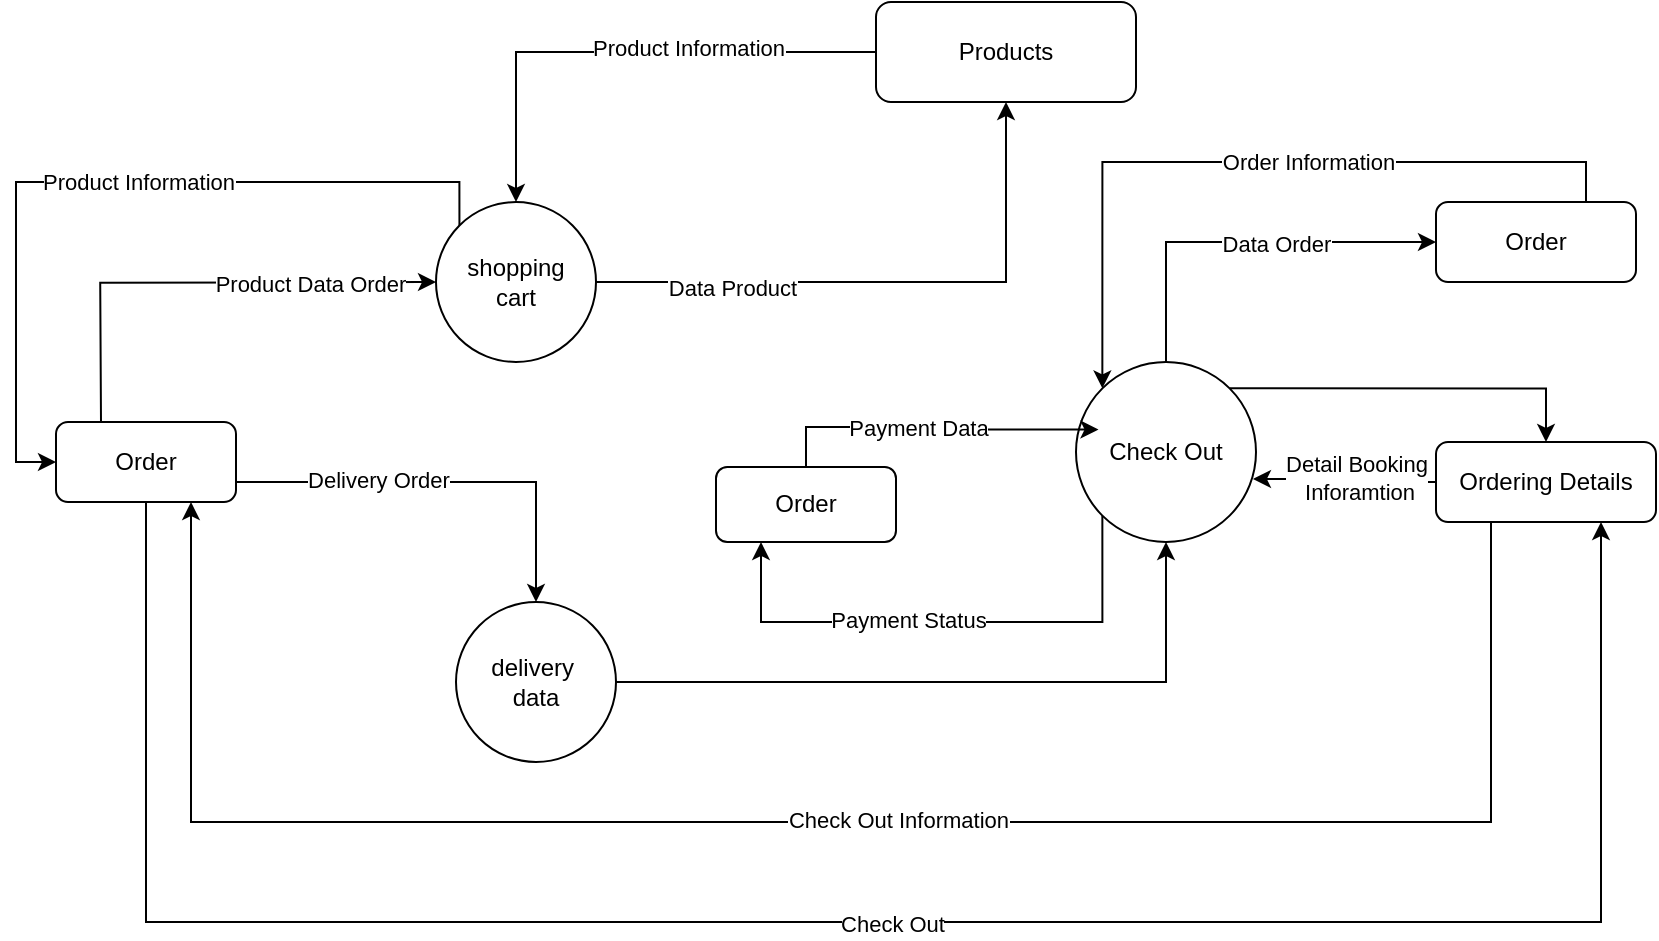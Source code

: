 <mxfile version="22.1.5" type="github">
  <diagram name="Page-1" id="N_7kG34JEE4PK7xXdlOA">
    <mxGraphModel dx="3867" dy="1276" grid="1" gridSize="10" guides="1" tooltips="1" connect="1" arrows="1" fold="1" page="1" pageScale="1" pageWidth="1000" pageHeight="700" math="0" shadow="0">
      <root>
        <mxCell id="0" />
        <mxCell id="1" parent="0" />
        <mxCell id="dGKRtirma01zwXu8ZEKp-13" style="edgeStyle=orthogonalEdgeStyle;rounded=0;orthogonalLoop=1;jettySize=auto;html=1;exitX=1;exitY=0.75;exitDx=0;exitDy=0;" parent="1" source="dGKRtirma01zwXu8ZEKp-1" target="dGKRtirma01zwXu8ZEKp-4" edge="1">
          <mxGeometry relative="1" as="geometry" />
        </mxCell>
        <mxCell id="dGKRtirma01zwXu8ZEKp-33" value="Delivery Order" style="edgeLabel;html=1;align=center;verticalAlign=middle;resizable=0;points=[];" parent="dGKRtirma01zwXu8ZEKp-13" vertex="1" connectable="0">
          <mxGeometry x="-0.606" y="1" relative="1" as="geometry">
            <mxPoint x="29" as="offset" />
          </mxGeometry>
        </mxCell>
        <mxCell id="dGKRtirma01zwXu8ZEKp-22" style="edgeStyle=orthogonalEdgeStyle;rounded=0;orthogonalLoop=1;jettySize=auto;html=1;exitX=0.5;exitY=1;exitDx=0;exitDy=0;entryX=0.75;entryY=1;entryDx=0;entryDy=0;" parent="1" source="dGKRtirma01zwXu8ZEKp-1" target="dGKRtirma01zwXu8ZEKp-8" edge="1">
          <mxGeometry relative="1" as="geometry">
            <Array as="points">
              <mxPoint x="65" y="600" />
              <mxPoint x="793" y="600" />
            </Array>
          </mxGeometry>
        </mxCell>
        <mxCell id="dGKRtirma01zwXu8ZEKp-35" value="Check Out" style="edgeLabel;html=1;align=center;verticalAlign=middle;resizable=0;points=[];" parent="dGKRtirma01zwXu8ZEKp-22" vertex="1" connectable="0">
          <mxGeometry x="0.024" y="-1" relative="1" as="geometry">
            <mxPoint as="offset" />
          </mxGeometry>
        </mxCell>
        <mxCell id="dGKRtirma01zwXu8ZEKp-1" value="Order" style="rounded=1;whiteSpace=wrap;html=1;" parent="1" vertex="1">
          <mxGeometry x="20" y="350" width="90" height="40" as="geometry" />
        </mxCell>
        <mxCell id="dGKRtirma01zwXu8ZEKp-16" style="edgeStyle=orthogonalEdgeStyle;rounded=0;orthogonalLoop=1;jettySize=auto;html=1;entryX=0.5;entryY=1;entryDx=0;entryDy=0;" parent="1" source="dGKRtirma01zwXu8ZEKp-2" target="dGKRtirma01zwXu8ZEKp-6" edge="1">
          <mxGeometry relative="1" as="geometry" />
        </mxCell>
        <mxCell id="dGKRtirma01zwXu8ZEKp-30" value="Data Product" style="edgeLabel;html=1;align=center;verticalAlign=middle;resizable=0;points=[];" parent="dGKRtirma01zwXu8ZEKp-16" vertex="1" connectable="0">
          <mxGeometry x="-0.538" y="-3" relative="1" as="geometry">
            <mxPoint as="offset" />
          </mxGeometry>
        </mxCell>
        <mxCell id="dGKRtirma01zwXu8ZEKp-27" style="edgeStyle=orthogonalEdgeStyle;rounded=0;orthogonalLoop=1;jettySize=auto;html=1;exitX=0;exitY=0;exitDx=0;exitDy=0;entryX=0;entryY=0.5;entryDx=0;entryDy=0;" parent="1" source="dGKRtirma01zwXu8ZEKp-2" target="dGKRtirma01zwXu8ZEKp-1" edge="1">
          <mxGeometry relative="1" as="geometry">
            <Array as="points">
              <mxPoint x="222" y="230" />
              <mxPoint y="230" />
              <mxPoint y="370" />
            </Array>
          </mxGeometry>
        </mxCell>
        <mxCell id="dGKRtirma01zwXu8ZEKp-28" value="Product Information" style="edgeLabel;html=1;align=center;verticalAlign=middle;resizable=0;points=[];" parent="dGKRtirma01zwXu8ZEKp-27" vertex="1" connectable="0">
          <mxGeometry x="-0.096" relative="1" as="geometry">
            <mxPoint as="offset" />
          </mxGeometry>
        </mxCell>
        <mxCell id="dGKRtirma01zwXu8ZEKp-2" value="shopping&lt;br&gt;cart" style="ellipse;whiteSpace=wrap;html=1;aspect=fixed;" parent="1" vertex="1">
          <mxGeometry x="210" y="240" width="80" height="80" as="geometry" />
        </mxCell>
        <mxCell id="dGKRtirma01zwXu8ZEKp-21" style="edgeStyle=orthogonalEdgeStyle;rounded=0;orthogonalLoop=1;jettySize=auto;html=1;exitX=1;exitY=0.5;exitDx=0;exitDy=0;entryX=0.5;entryY=1;entryDx=0;entryDy=0;" parent="1" source="dGKRtirma01zwXu8ZEKp-4" target="dGKRtirma01zwXu8ZEKp-7" edge="1">
          <mxGeometry relative="1" as="geometry" />
        </mxCell>
        <mxCell id="dGKRtirma01zwXu8ZEKp-4" value="delivery&amp;nbsp;&lt;br&gt;data" style="ellipse;whiteSpace=wrap;html=1;aspect=fixed;" parent="1" vertex="1">
          <mxGeometry x="220" y="440" width="80" height="80" as="geometry" />
        </mxCell>
        <mxCell id="dGKRtirma01zwXu8ZEKp-5" value="Order" style="rounded=1;whiteSpace=wrap;html=1;" parent="1" vertex="1">
          <mxGeometry x="350" y="372.5" width="90" height="37.5" as="geometry" />
        </mxCell>
        <mxCell id="dGKRtirma01zwXu8ZEKp-17" style="edgeStyle=orthogonalEdgeStyle;rounded=0;orthogonalLoop=1;jettySize=auto;html=1;entryX=0.5;entryY=0;entryDx=0;entryDy=0;" parent="1" source="dGKRtirma01zwXu8ZEKp-6" target="dGKRtirma01zwXu8ZEKp-2" edge="1">
          <mxGeometry relative="1" as="geometry" />
        </mxCell>
        <mxCell id="dGKRtirma01zwXu8ZEKp-29" value="Product Information" style="edgeLabel;html=1;align=center;verticalAlign=middle;resizable=0;points=[];" parent="dGKRtirma01zwXu8ZEKp-17" vertex="1" connectable="0">
          <mxGeometry x="-0.257" y="-2" relative="1" as="geometry">
            <mxPoint as="offset" />
          </mxGeometry>
        </mxCell>
        <mxCell id="dGKRtirma01zwXu8ZEKp-6" value="Products" style="rounded=1;whiteSpace=wrap;html=1;" parent="1" vertex="1">
          <mxGeometry x="430" y="140" width="130" height="50" as="geometry" />
        </mxCell>
        <mxCell id="dGKRtirma01zwXu8ZEKp-19" style="edgeStyle=orthogonalEdgeStyle;rounded=0;orthogonalLoop=1;jettySize=auto;html=1;exitX=0.5;exitY=0;exitDx=0;exitDy=0;entryX=0;entryY=0.5;entryDx=0;entryDy=0;" parent="1" source="dGKRtirma01zwXu8ZEKp-7" target="dGKRtirma01zwXu8ZEKp-9" edge="1">
          <mxGeometry relative="1" as="geometry" />
        </mxCell>
        <mxCell id="dGKRtirma01zwXu8ZEKp-37" value="Data Order" style="edgeLabel;html=1;align=center;verticalAlign=middle;resizable=0;points=[];" parent="dGKRtirma01zwXu8ZEKp-19" vertex="1" connectable="0">
          <mxGeometry x="0.182" y="-1" relative="1" as="geometry">
            <mxPoint as="offset" />
          </mxGeometry>
        </mxCell>
        <mxCell id="dGKRtirma01zwXu8ZEKp-25" style="edgeStyle=orthogonalEdgeStyle;rounded=0;orthogonalLoop=1;jettySize=auto;html=1;exitX=0;exitY=1;exitDx=0;exitDy=0;entryX=0.25;entryY=1;entryDx=0;entryDy=0;" parent="1" source="dGKRtirma01zwXu8ZEKp-7" target="dGKRtirma01zwXu8ZEKp-5" edge="1">
          <mxGeometry relative="1" as="geometry">
            <Array as="points">
              <mxPoint x="542" y="450" />
              <mxPoint x="383" y="450" />
            </Array>
          </mxGeometry>
        </mxCell>
        <mxCell id="dGKRtirma01zwXu8ZEKp-32" value="Payment Status" style="edgeLabel;html=1;align=center;verticalAlign=middle;resizable=0;points=[];" parent="dGKRtirma01zwXu8ZEKp-25" vertex="1" connectable="0">
          <mxGeometry x="0.145" y="-1" relative="1" as="geometry">
            <mxPoint as="offset" />
          </mxGeometry>
        </mxCell>
        <mxCell id="dGKRtirma01zwXu8ZEKp-38" style="edgeStyle=orthogonalEdgeStyle;rounded=0;orthogonalLoop=1;jettySize=auto;html=1;exitX=1;exitY=0;exitDx=0;exitDy=0;entryX=0.5;entryY=0;entryDx=0;entryDy=0;" parent="1" source="dGKRtirma01zwXu8ZEKp-7" target="dGKRtirma01zwXu8ZEKp-8" edge="1">
          <mxGeometry relative="1" as="geometry" />
        </mxCell>
        <mxCell id="dGKRtirma01zwXu8ZEKp-7" value="Check Out" style="ellipse;whiteSpace=wrap;html=1;aspect=fixed;" parent="1" vertex="1">
          <mxGeometry x="530" y="320" width="90" height="90" as="geometry" />
        </mxCell>
        <mxCell id="dGKRtirma01zwXu8ZEKp-23" style="edgeStyle=orthogonalEdgeStyle;rounded=0;orthogonalLoop=1;jettySize=auto;html=1;exitX=0.25;exitY=1;exitDx=0;exitDy=0;entryX=0.75;entryY=1;entryDx=0;entryDy=0;" parent="1" source="dGKRtirma01zwXu8ZEKp-8" target="dGKRtirma01zwXu8ZEKp-1" edge="1">
          <mxGeometry relative="1" as="geometry">
            <Array as="points">
              <mxPoint x="738" y="550" />
              <mxPoint x="88" y="550" />
            </Array>
          </mxGeometry>
        </mxCell>
        <mxCell id="dGKRtirma01zwXu8ZEKp-34" value="Check Out Information" style="edgeLabel;html=1;align=center;verticalAlign=middle;resizable=0;points=[];" parent="dGKRtirma01zwXu8ZEKp-23" vertex="1" connectable="0">
          <mxGeometry x="0.338" y="3" relative="1" as="geometry">
            <mxPoint x="195" y="-4" as="offset" />
          </mxGeometry>
        </mxCell>
        <mxCell id="dGKRtirma01zwXu8ZEKp-8" value="Ordering Details" style="rounded=1;whiteSpace=wrap;html=1;" parent="1" vertex="1">
          <mxGeometry x="710" y="360" width="110" height="40" as="geometry" />
        </mxCell>
        <mxCell id="dGKRtirma01zwXu8ZEKp-18" style="edgeStyle=orthogonalEdgeStyle;rounded=0;orthogonalLoop=1;jettySize=auto;html=1;exitX=0.75;exitY=0;exitDx=0;exitDy=0;entryX=0;entryY=0;entryDx=0;entryDy=0;" parent="1" source="dGKRtirma01zwXu8ZEKp-9" target="dGKRtirma01zwXu8ZEKp-7" edge="1">
          <mxGeometry relative="1" as="geometry" />
        </mxCell>
        <mxCell id="dGKRtirma01zwXu8ZEKp-36" value="Order Information" style="edgeLabel;html=1;align=center;verticalAlign=middle;resizable=0;points=[];" parent="dGKRtirma01zwXu8ZEKp-18" vertex="1" connectable="0">
          <mxGeometry x="-0.156" relative="1" as="geometry">
            <mxPoint x="-1" as="offset" />
          </mxGeometry>
        </mxCell>
        <mxCell id="dGKRtirma01zwXu8ZEKp-9" value="Order" style="rounded=1;whiteSpace=wrap;html=1;" parent="1" vertex="1">
          <mxGeometry x="710" y="240" width="100" height="40" as="geometry" />
        </mxCell>
        <mxCell id="dGKRtirma01zwXu8ZEKp-10" value="" style="endArrow=classic;html=1;rounded=0;exitX=0.25;exitY=0;exitDx=0;exitDy=0;entryX=0;entryY=0.5;entryDx=0;entryDy=0;" parent="1" source="dGKRtirma01zwXu8ZEKp-1" target="dGKRtirma01zwXu8ZEKp-2" edge="1">
          <mxGeometry width="50" height="50" relative="1" as="geometry">
            <mxPoint x="40.0" y="335.16" as="sourcePoint" />
            <mxPoint x="194.51" y="280" as="targetPoint" />
            <Array as="points">
              <mxPoint x="42.11" y="280.4" />
            </Array>
          </mxGeometry>
        </mxCell>
        <mxCell id="dGKRtirma01zwXu8ZEKp-11" value="Product Data Order" style="edgeLabel;html=1;align=center;verticalAlign=middle;resizable=0;points=[];" parent="dGKRtirma01zwXu8ZEKp-10" vertex="1" connectable="0">
          <mxGeometry x="0.018" y="1" relative="1" as="geometry">
            <mxPoint x="53" y="1" as="offset" />
          </mxGeometry>
        </mxCell>
        <mxCell id="dGKRtirma01zwXu8ZEKp-20" style="edgeStyle=orthogonalEdgeStyle;rounded=0;orthogonalLoop=1;jettySize=auto;html=1;exitX=0.5;exitY=0;exitDx=0;exitDy=0;entryX=0.125;entryY=0.375;entryDx=0;entryDy=0;entryPerimeter=0;" parent="1" source="dGKRtirma01zwXu8ZEKp-5" target="dGKRtirma01zwXu8ZEKp-7" edge="1">
          <mxGeometry relative="1" as="geometry" />
        </mxCell>
        <mxCell id="dGKRtirma01zwXu8ZEKp-31" value="Payment Data" style="edgeLabel;html=1;align=center;verticalAlign=middle;resizable=0;points=[];" parent="dGKRtirma01zwXu8ZEKp-20" vertex="1" connectable="0">
          <mxGeometry x="-0.093" relative="1" as="geometry">
            <mxPoint as="offset" />
          </mxGeometry>
        </mxCell>
        <mxCell id="dGKRtirma01zwXu8ZEKp-39" style="edgeStyle=orthogonalEdgeStyle;rounded=0;orthogonalLoop=1;jettySize=auto;html=1;exitX=0;exitY=0.5;exitDx=0;exitDy=0;entryX=0.983;entryY=0.65;entryDx=0;entryDy=0;entryPerimeter=0;" parent="1" source="dGKRtirma01zwXu8ZEKp-8" target="dGKRtirma01zwXu8ZEKp-7" edge="1">
          <mxGeometry relative="1" as="geometry" />
        </mxCell>
        <mxCell id="dGKRtirma01zwXu8ZEKp-40" value="Detail Booking&lt;br&gt;&amp;nbsp;Inforamtion" style="edgeLabel;html=1;align=center;verticalAlign=middle;resizable=0;points=[];" parent="dGKRtirma01zwXu8ZEKp-39" vertex="1" connectable="0">
          <mxGeometry x="-0.145" y="-2" relative="1" as="geometry">
            <mxPoint as="offset" />
          </mxGeometry>
        </mxCell>
      </root>
    </mxGraphModel>
  </diagram>
</mxfile>
